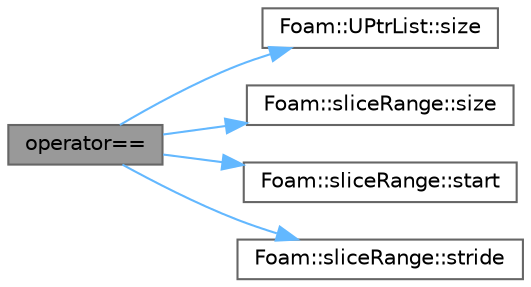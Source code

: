 digraph "operator=="
{
 // LATEX_PDF_SIZE
  bgcolor="transparent";
  edge [fontname=Helvetica,fontsize=10,labelfontname=Helvetica,labelfontsize=10];
  node [fontname=Helvetica,fontsize=10,shape=box,height=0.2,width=0.4];
  rankdir="LR";
  Node1 [id="Node000001",label="operator==",height=0.2,width=0.4,color="gray40", fillcolor="grey60", style="filled", fontcolor="black",tooltip=" "];
  Node1 -> Node2 [id="edge1_Node000001_Node000002",color="steelblue1",style="solid",tooltip=" "];
  Node2 [id="Node000002",label="Foam::UPtrList::size",height=0.2,width=0.4,color="grey40", fillcolor="white", style="filled",URL="$classFoam_1_1UPtrList.html#a95603446b248fe1ecf5dc59bcc2eaff0",tooltip=" "];
  Node1 -> Node3 [id="edge2_Node000001_Node000003",color="steelblue1",style="solid",tooltip=" "];
  Node3 [id="Node000003",label="Foam::sliceRange::size",height=0.2,width=0.4,color="grey40", fillcolor="white", style="filled",URL="$classFoam_1_1sliceRange.html#a88612c324228edd1f3381bdafc03f398",tooltip=" "];
  Node1 -> Node4 [id="edge3_Node000001_Node000004",color="steelblue1",style="solid",tooltip=" "];
  Node4 [id="Node000004",label="Foam::sliceRange::start",height=0.2,width=0.4,color="grey40", fillcolor="white", style="filled",URL="$classFoam_1_1sliceRange.html#a727b0f7063b54357fdbb65e847830761",tooltip=" "];
  Node1 -> Node5 [id="edge4_Node000001_Node000005",color="steelblue1",style="solid",tooltip=" "];
  Node5 [id="Node000005",label="Foam::sliceRange::stride",height=0.2,width=0.4,color="grey40", fillcolor="white", style="filled",URL="$classFoam_1_1sliceRange.html#a8654f93ef38cfde5b21c956ba0016a58",tooltip=" "];
}
